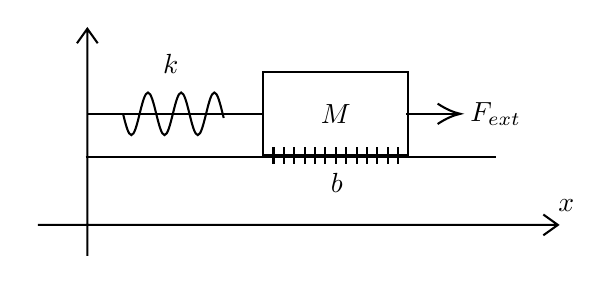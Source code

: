 \tikzset{every picture/.style={line width=0.75pt}} %set default line width to 0.75pt        

	\begin{tikzpicture}[x=0.75pt,y=0.75pt,yscale=-1,xscale=1]
	%uncomment if require: \path (0,509); %set diagram left start at 0, and has height of 509
	
	%Shape: Axis 2D [id:dp2949613832069744] 
	\draw  (208,184.53) -- (458.5,184.53)(231.8,90) -- (231.8,199.5) (451.5,179.53) -- (458.5,184.53) -- (451.5,189.53) (226.8,97) -- (231.8,90) -- (236.8,97)  ;
	%Shape: Rectangle [id:dp8682403506536873] 
	\draw   (316.5,111) -- (386.5,111) -- (386.5,151) -- (316.5,151) -- cycle ;
	%Straight Lines [id:da4773229437516673] 
	\draw    (232,131) -- (316,131) ;
	
	
	%Shape: Wave [id:dp5588027634095529] 
	\draw   (249,131) .. controls (250.3,136.25) and (251.55,141.25) .. (253,141.25) .. controls (254.45,141.25) and (255.7,136.25) .. (257,131) .. controls (258.3,125.75) and (259.55,120.75) .. (261,120.75) .. controls (262.45,120.75) and (263.7,125.75) .. (265,131) .. controls (266.3,136.25) and (267.55,141.25) .. (269,141.25) .. controls (270.45,141.25) and (271.7,136.25) .. (273,131) .. controls (274.3,125.75) and (275.55,120.75) .. (277,120.75) .. controls (278.45,120.75) and (279.7,125.75) .. (281,131) .. controls (282.3,136.25) and (283.55,141.25) .. (285,141.25) .. controls (286.45,141.25) and (287.7,136.25) .. (289,131) .. controls (290.3,125.75) and (291.55,120.75) .. (293,120.75) .. controls (294.45,120.75) and (295.7,125.75) .. (297,131) .. controls (297.17,131.67) and (297.33,132.34) .. (297.5,133) ;
	%Straight Lines [id:da6778535466302025] 
	\draw    (231,152) -- (428.5,152) ;
	
	%Straight Lines [id:da06443124093800989] 
	\draw    (385.5,131) -- (409.5,131) ;
	\draw [shift={(411.5,131)}, rotate = 180] [color={rgb, 255:red, 0; green, 0; blue, 0 }  ][line width=0.75]    (10.93,-4.9) .. controls (6.95,-2.3) and (3.31,-0.67) .. (0,0) .. controls (3.31,0.67) and (6.95,2.3) .. (10.93,4.9)   ;
	
	%Straight Lines [id:da47502722033668277] 
	\draw    (316.5,151) -- (386.5,151) (321.5,147) -- (321.5,155)(326.5,147) -- (326.5,155)(331.5,147) -- (331.5,155)(336.5,147) -- (336.5,155)(341.5,147) -- (341.5,155)(346.5,147) -- (346.5,155)(351.5,147) -- (351.5,155)(356.5,147) -- (356.5,155)(361.5,147) -- (361.5,155)(366.5,147) -- (366.5,155)(371.5,147) -- (371.5,155)(376.5,147) -- (376.5,155)(381.5,147) -- (381.5,155) ;		
	
	% Text Node
	\draw (351.5,131) node   {$M$};
	% Text Node
	\draw (272,107) node   {$k$};
	% Text Node
	\draw (352,164.5) node   {$b$};
	% Text Node
	\draw (428.5,131) node   {$F_{ext}$};
	% Text Node
	\draw (462.5,175) node   {$x$};
\end{tikzpicture}